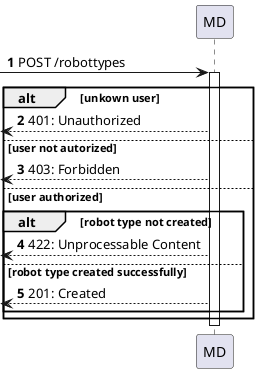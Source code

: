 @startuml
autonumber

participant "MD" as mdr



    [-> mdr: POST /robottypes

    activate mdr
    alt unkown user
        [<-- mdr  : 401: Unauthorized
    else user not autorized
        [<-- mdr  : 403: Forbidden
    else user authorized
        alt robot type not created
            [<-- mdr  : 422: Unprocessable Content
        else robot type created successfully
            [<-- mdr  : 201: Created
        end
    end
    deactivate mdr



@enduml
